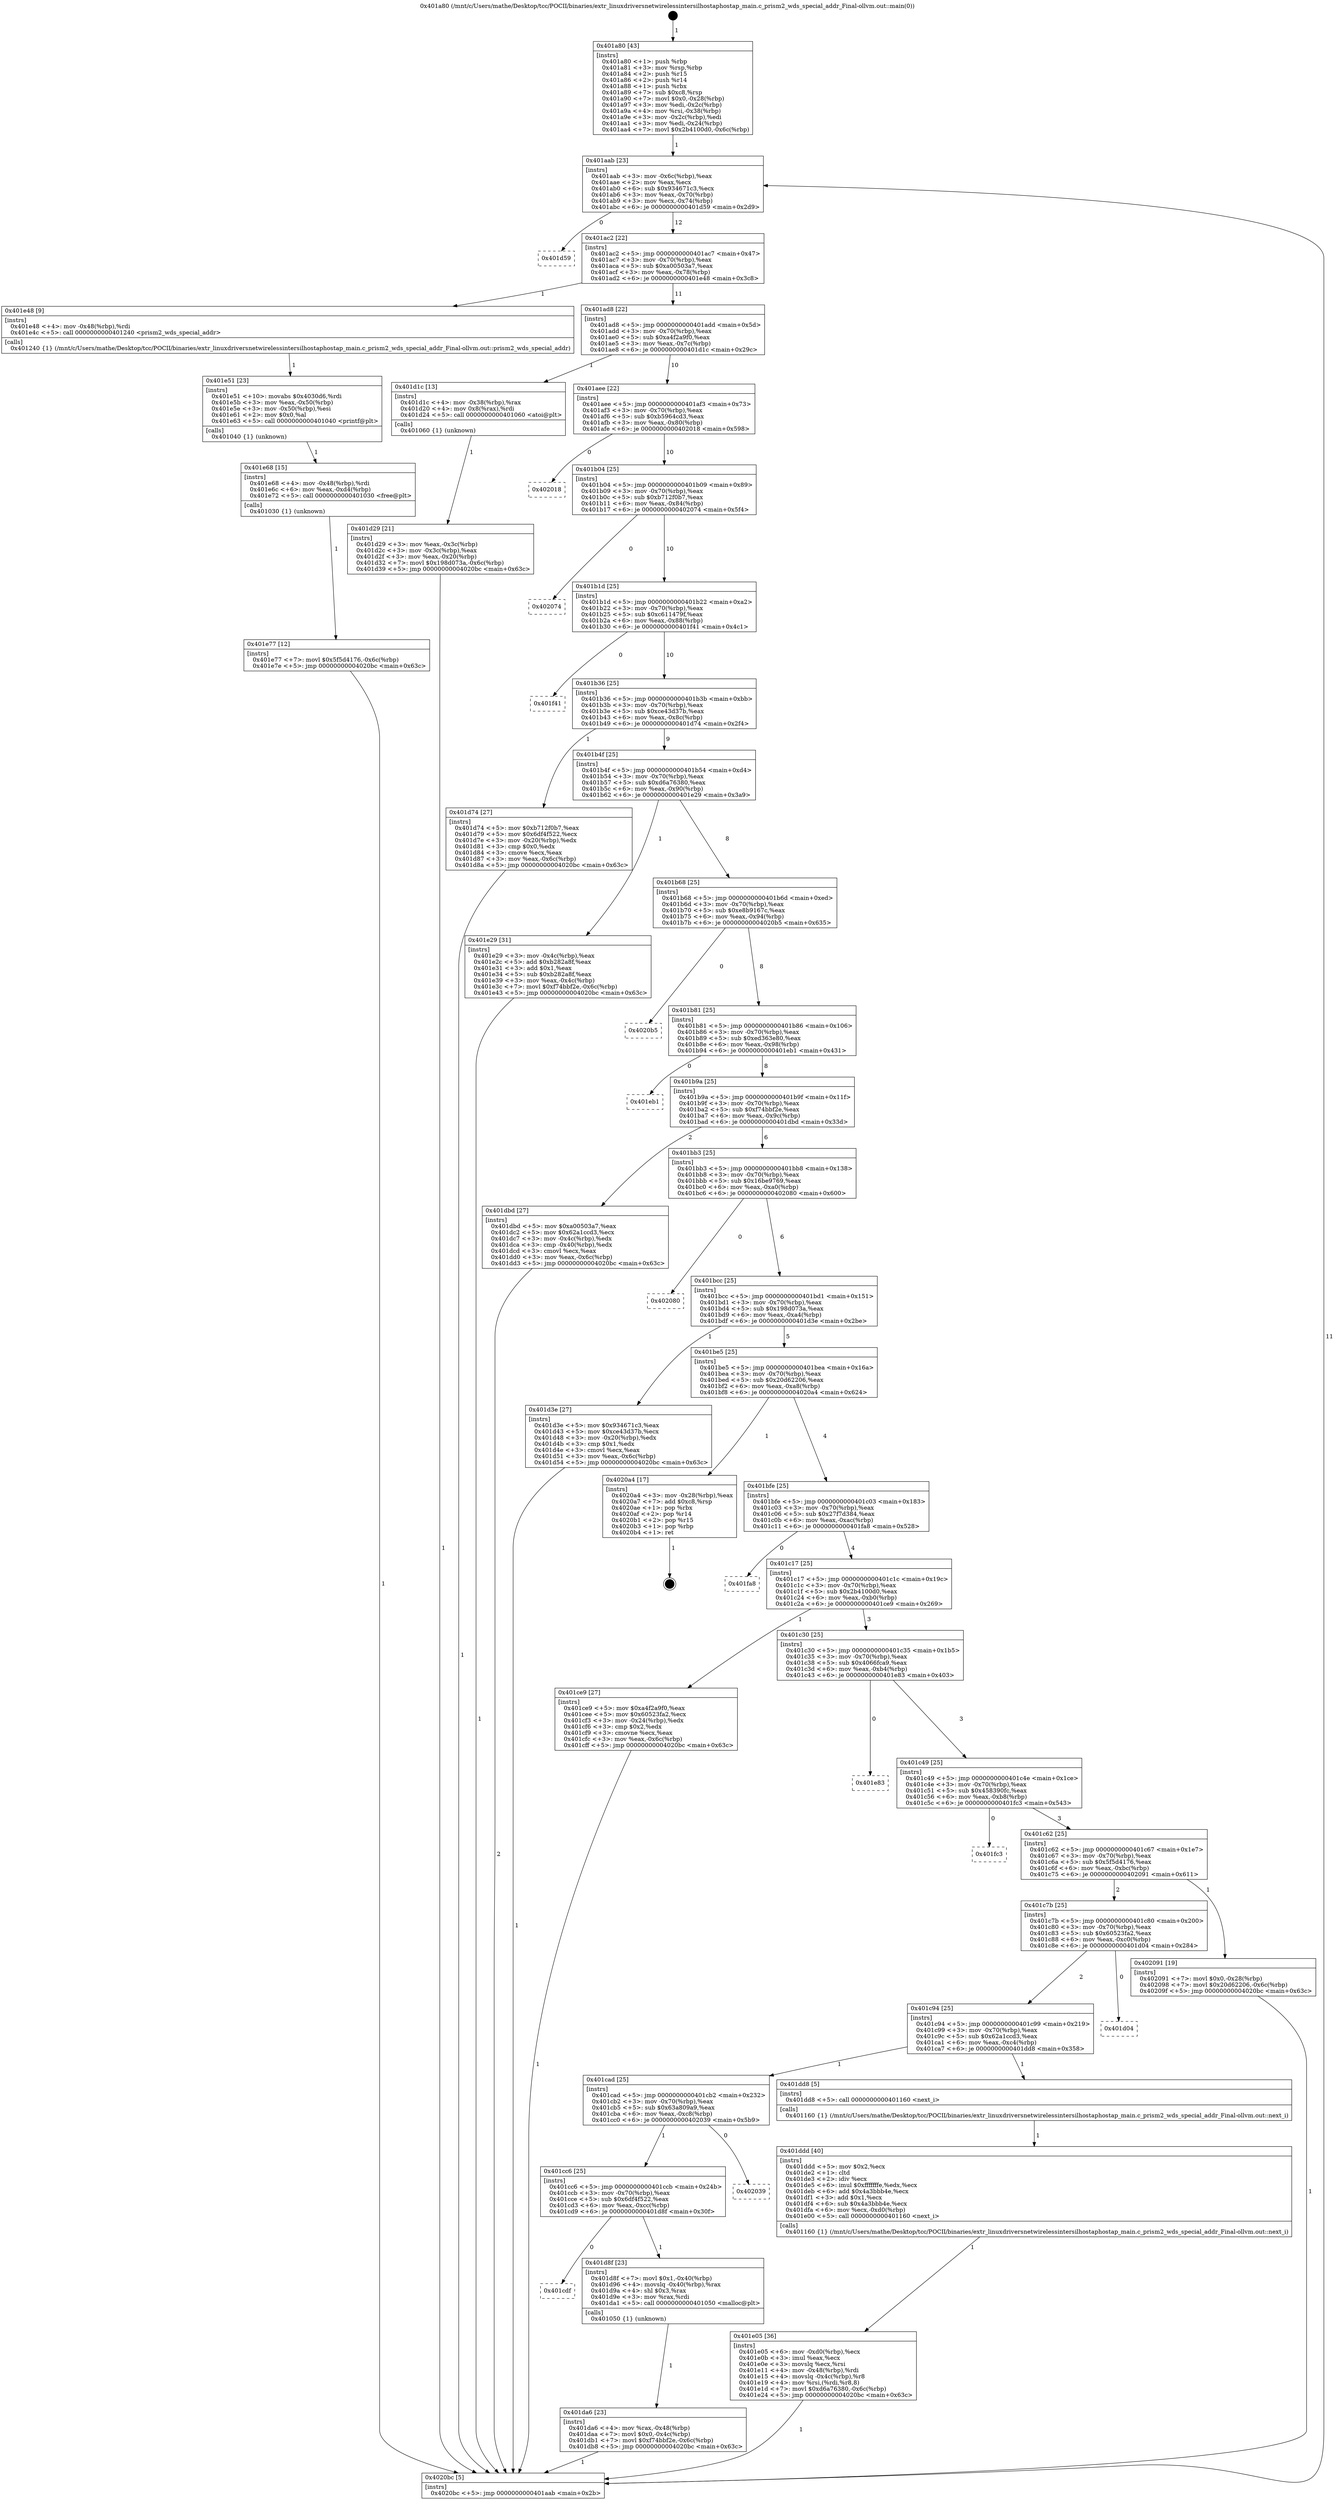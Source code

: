 digraph "0x401a80" {
  label = "0x401a80 (/mnt/c/Users/mathe/Desktop/tcc/POCII/binaries/extr_linuxdriversnetwirelessintersilhostaphostap_main.c_prism2_wds_special_addr_Final-ollvm.out::main(0))"
  labelloc = "t"
  node[shape=record]

  Entry [label="",width=0.3,height=0.3,shape=circle,fillcolor=black,style=filled]
  "0x401aab" [label="{
     0x401aab [23]\l
     | [instrs]\l
     &nbsp;&nbsp;0x401aab \<+3\>: mov -0x6c(%rbp),%eax\l
     &nbsp;&nbsp;0x401aae \<+2\>: mov %eax,%ecx\l
     &nbsp;&nbsp;0x401ab0 \<+6\>: sub $0x934671c3,%ecx\l
     &nbsp;&nbsp;0x401ab6 \<+3\>: mov %eax,-0x70(%rbp)\l
     &nbsp;&nbsp;0x401ab9 \<+3\>: mov %ecx,-0x74(%rbp)\l
     &nbsp;&nbsp;0x401abc \<+6\>: je 0000000000401d59 \<main+0x2d9\>\l
  }"]
  "0x401d59" [label="{
     0x401d59\l
  }", style=dashed]
  "0x401ac2" [label="{
     0x401ac2 [22]\l
     | [instrs]\l
     &nbsp;&nbsp;0x401ac2 \<+5\>: jmp 0000000000401ac7 \<main+0x47\>\l
     &nbsp;&nbsp;0x401ac7 \<+3\>: mov -0x70(%rbp),%eax\l
     &nbsp;&nbsp;0x401aca \<+5\>: sub $0xa00503a7,%eax\l
     &nbsp;&nbsp;0x401acf \<+3\>: mov %eax,-0x78(%rbp)\l
     &nbsp;&nbsp;0x401ad2 \<+6\>: je 0000000000401e48 \<main+0x3c8\>\l
  }"]
  Exit [label="",width=0.3,height=0.3,shape=circle,fillcolor=black,style=filled,peripheries=2]
  "0x401e48" [label="{
     0x401e48 [9]\l
     | [instrs]\l
     &nbsp;&nbsp;0x401e48 \<+4\>: mov -0x48(%rbp),%rdi\l
     &nbsp;&nbsp;0x401e4c \<+5\>: call 0000000000401240 \<prism2_wds_special_addr\>\l
     | [calls]\l
     &nbsp;&nbsp;0x401240 \{1\} (/mnt/c/Users/mathe/Desktop/tcc/POCII/binaries/extr_linuxdriversnetwirelessintersilhostaphostap_main.c_prism2_wds_special_addr_Final-ollvm.out::prism2_wds_special_addr)\l
  }"]
  "0x401ad8" [label="{
     0x401ad8 [22]\l
     | [instrs]\l
     &nbsp;&nbsp;0x401ad8 \<+5\>: jmp 0000000000401add \<main+0x5d\>\l
     &nbsp;&nbsp;0x401add \<+3\>: mov -0x70(%rbp),%eax\l
     &nbsp;&nbsp;0x401ae0 \<+5\>: sub $0xa4f2a9f0,%eax\l
     &nbsp;&nbsp;0x401ae5 \<+3\>: mov %eax,-0x7c(%rbp)\l
     &nbsp;&nbsp;0x401ae8 \<+6\>: je 0000000000401d1c \<main+0x29c\>\l
  }"]
  "0x401e77" [label="{
     0x401e77 [12]\l
     | [instrs]\l
     &nbsp;&nbsp;0x401e77 \<+7\>: movl $0x5f5d4176,-0x6c(%rbp)\l
     &nbsp;&nbsp;0x401e7e \<+5\>: jmp 00000000004020bc \<main+0x63c\>\l
  }"]
  "0x401d1c" [label="{
     0x401d1c [13]\l
     | [instrs]\l
     &nbsp;&nbsp;0x401d1c \<+4\>: mov -0x38(%rbp),%rax\l
     &nbsp;&nbsp;0x401d20 \<+4\>: mov 0x8(%rax),%rdi\l
     &nbsp;&nbsp;0x401d24 \<+5\>: call 0000000000401060 \<atoi@plt\>\l
     | [calls]\l
     &nbsp;&nbsp;0x401060 \{1\} (unknown)\l
  }"]
  "0x401aee" [label="{
     0x401aee [22]\l
     | [instrs]\l
     &nbsp;&nbsp;0x401aee \<+5\>: jmp 0000000000401af3 \<main+0x73\>\l
     &nbsp;&nbsp;0x401af3 \<+3\>: mov -0x70(%rbp),%eax\l
     &nbsp;&nbsp;0x401af6 \<+5\>: sub $0xb5964cd3,%eax\l
     &nbsp;&nbsp;0x401afb \<+3\>: mov %eax,-0x80(%rbp)\l
     &nbsp;&nbsp;0x401afe \<+6\>: je 0000000000402018 \<main+0x598\>\l
  }"]
  "0x401e68" [label="{
     0x401e68 [15]\l
     | [instrs]\l
     &nbsp;&nbsp;0x401e68 \<+4\>: mov -0x48(%rbp),%rdi\l
     &nbsp;&nbsp;0x401e6c \<+6\>: mov %eax,-0xd4(%rbp)\l
     &nbsp;&nbsp;0x401e72 \<+5\>: call 0000000000401030 \<free@plt\>\l
     | [calls]\l
     &nbsp;&nbsp;0x401030 \{1\} (unknown)\l
  }"]
  "0x402018" [label="{
     0x402018\l
  }", style=dashed]
  "0x401b04" [label="{
     0x401b04 [25]\l
     | [instrs]\l
     &nbsp;&nbsp;0x401b04 \<+5\>: jmp 0000000000401b09 \<main+0x89\>\l
     &nbsp;&nbsp;0x401b09 \<+3\>: mov -0x70(%rbp),%eax\l
     &nbsp;&nbsp;0x401b0c \<+5\>: sub $0xb712f0b7,%eax\l
     &nbsp;&nbsp;0x401b11 \<+6\>: mov %eax,-0x84(%rbp)\l
     &nbsp;&nbsp;0x401b17 \<+6\>: je 0000000000402074 \<main+0x5f4\>\l
  }"]
  "0x401e51" [label="{
     0x401e51 [23]\l
     | [instrs]\l
     &nbsp;&nbsp;0x401e51 \<+10\>: movabs $0x4030d6,%rdi\l
     &nbsp;&nbsp;0x401e5b \<+3\>: mov %eax,-0x50(%rbp)\l
     &nbsp;&nbsp;0x401e5e \<+3\>: mov -0x50(%rbp),%esi\l
     &nbsp;&nbsp;0x401e61 \<+2\>: mov $0x0,%al\l
     &nbsp;&nbsp;0x401e63 \<+5\>: call 0000000000401040 \<printf@plt\>\l
     | [calls]\l
     &nbsp;&nbsp;0x401040 \{1\} (unknown)\l
  }"]
  "0x402074" [label="{
     0x402074\l
  }", style=dashed]
  "0x401b1d" [label="{
     0x401b1d [25]\l
     | [instrs]\l
     &nbsp;&nbsp;0x401b1d \<+5\>: jmp 0000000000401b22 \<main+0xa2\>\l
     &nbsp;&nbsp;0x401b22 \<+3\>: mov -0x70(%rbp),%eax\l
     &nbsp;&nbsp;0x401b25 \<+5\>: sub $0xc611479f,%eax\l
     &nbsp;&nbsp;0x401b2a \<+6\>: mov %eax,-0x88(%rbp)\l
     &nbsp;&nbsp;0x401b30 \<+6\>: je 0000000000401f41 \<main+0x4c1\>\l
  }"]
  "0x401e05" [label="{
     0x401e05 [36]\l
     | [instrs]\l
     &nbsp;&nbsp;0x401e05 \<+6\>: mov -0xd0(%rbp),%ecx\l
     &nbsp;&nbsp;0x401e0b \<+3\>: imul %eax,%ecx\l
     &nbsp;&nbsp;0x401e0e \<+3\>: movslq %ecx,%rsi\l
     &nbsp;&nbsp;0x401e11 \<+4\>: mov -0x48(%rbp),%rdi\l
     &nbsp;&nbsp;0x401e15 \<+4\>: movslq -0x4c(%rbp),%r8\l
     &nbsp;&nbsp;0x401e19 \<+4\>: mov %rsi,(%rdi,%r8,8)\l
     &nbsp;&nbsp;0x401e1d \<+7\>: movl $0xd6a76380,-0x6c(%rbp)\l
     &nbsp;&nbsp;0x401e24 \<+5\>: jmp 00000000004020bc \<main+0x63c\>\l
  }"]
  "0x401f41" [label="{
     0x401f41\l
  }", style=dashed]
  "0x401b36" [label="{
     0x401b36 [25]\l
     | [instrs]\l
     &nbsp;&nbsp;0x401b36 \<+5\>: jmp 0000000000401b3b \<main+0xbb\>\l
     &nbsp;&nbsp;0x401b3b \<+3\>: mov -0x70(%rbp),%eax\l
     &nbsp;&nbsp;0x401b3e \<+5\>: sub $0xce43d37b,%eax\l
     &nbsp;&nbsp;0x401b43 \<+6\>: mov %eax,-0x8c(%rbp)\l
     &nbsp;&nbsp;0x401b49 \<+6\>: je 0000000000401d74 \<main+0x2f4\>\l
  }"]
  "0x401ddd" [label="{
     0x401ddd [40]\l
     | [instrs]\l
     &nbsp;&nbsp;0x401ddd \<+5\>: mov $0x2,%ecx\l
     &nbsp;&nbsp;0x401de2 \<+1\>: cltd\l
     &nbsp;&nbsp;0x401de3 \<+2\>: idiv %ecx\l
     &nbsp;&nbsp;0x401de5 \<+6\>: imul $0xfffffffe,%edx,%ecx\l
     &nbsp;&nbsp;0x401deb \<+6\>: add $0x4a3bbb4e,%ecx\l
     &nbsp;&nbsp;0x401df1 \<+3\>: add $0x1,%ecx\l
     &nbsp;&nbsp;0x401df4 \<+6\>: sub $0x4a3bbb4e,%ecx\l
     &nbsp;&nbsp;0x401dfa \<+6\>: mov %ecx,-0xd0(%rbp)\l
     &nbsp;&nbsp;0x401e00 \<+5\>: call 0000000000401160 \<next_i\>\l
     | [calls]\l
     &nbsp;&nbsp;0x401160 \{1\} (/mnt/c/Users/mathe/Desktop/tcc/POCII/binaries/extr_linuxdriversnetwirelessintersilhostaphostap_main.c_prism2_wds_special_addr_Final-ollvm.out::next_i)\l
  }"]
  "0x401d74" [label="{
     0x401d74 [27]\l
     | [instrs]\l
     &nbsp;&nbsp;0x401d74 \<+5\>: mov $0xb712f0b7,%eax\l
     &nbsp;&nbsp;0x401d79 \<+5\>: mov $0x6df4f522,%ecx\l
     &nbsp;&nbsp;0x401d7e \<+3\>: mov -0x20(%rbp),%edx\l
     &nbsp;&nbsp;0x401d81 \<+3\>: cmp $0x0,%edx\l
     &nbsp;&nbsp;0x401d84 \<+3\>: cmove %ecx,%eax\l
     &nbsp;&nbsp;0x401d87 \<+3\>: mov %eax,-0x6c(%rbp)\l
     &nbsp;&nbsp;0x401d8a \<+5\>: jmp 00000000004020bc \<main+0x63c\>\l
  }"]
  "0x401b4f" [label="{
     0x401b4f [25]\l
     | [instrs]\l
     &nbsp;&nbsp;0x401b4f \<+5\>: jmp 0000000000401b54 \<main+0xd4\>\l
     &nbsp;&nbsp;0x401b54 \<+3\>: mov -0x70(%rbp),%eax\l
     &nbsp;&nbsp;0x401b57 \<+5\>: sub $0xd6a76380,%eax\l
     &nbsp;&nbsp;0x401b5c \<+6\>: mov %eax,-0x90(%rbp)\l
     &nbsp;&nbsp;0x401b62 \<+6\>: je 0000000000401e29 \<main+0x3a9\>\l
  }"]
  "0x401da6" [label="{
     0x401da6 [23]\l
     | [instrs]\l
     &nbsp;&nbsp;0x401da6 \<+4\>: mov %rax,-0x48(%rbp)\l
     &nbsp;&nbsp;0x401daa \<+7\>: movl $0x0,-0x4c(%rbp)\l
     &nbsp;&nbsp;0x401db1 \<+7\>: movl $0xf74bbf2e,-0x6c(%rbp)\l
     &nbsp;&nbsp;0x401db8 \<+5\>: jmp 00000000004020bc \<main+0x63c\>\l
  }"]
  "0x401e29" [label="{
     0x401e29 [31]\l
     | [instrs]\l
     &nbsp;&nbsp;0x401e29 \<+3\>: mov -0x4c(%rbp),%eax\l
     &nbsp;&nbsp;0x401e2c \<+5\>: add $0xb282a8f,%eax\l
     &nbsp;&nbsp;0x401e31 \<+3\>: add $0x1,%eax\l
     &nbsp;&nbsp;0x401e34 \<+5\>: sub $0xb282a8f,%eax\l
     &nbsp;&nbsp;0x401e39 \<+3\>: mov %eax,-0x4c(%rbp)\l
     &nbsp;&nbsp;0x401e3c \<+7\>: movl $0xf74bbf2e,-0x6c(%rbp)\l
     &nbsp;&nbsp;0x401e43 \<+5\>: jmp 00000000004020bc \<main+0x63c\>\l
  }"]
  "0x401b68" [label="{
     0x401b68 [25]\l
     | [instrs]\l
     &nbsp;&nbsp;0x401b68 \<+5\>: jmp 0000000000401b6d \<main+0xed\>\l
     &nbsp;&nbsp;0x401b6d \<+3\>: mov -0x70(%rbp),%eax\l
     &nbsp;&nbsp;0x401b70 \<+5\>: sub $0xe8b9167c,%eax\l
     &nbsp;&nbsp;0x401b75 \<+6\>: mov %eax,-0x94(%rbp)\l
     &nbsp;&nbsp;0x401b7b \<+6\>: je 00000000004020b5 \<main+0x635\>\l
  }"]
  "0x401cdf" [label="{
     0x401cdf\l
  }", style=dashed]
  "0x4020b5" [label="{
     0x4020b5\l
  }", style=dashed]
  "0x401b81" [label="{
     0x401b81 [25]\l
     | [instrs]\l
     &nbsp;&nbsp;0x401b81 \<+5\>: jmp 0000000000401b86 \<main+0x106\>\l
     &nbsp;&nbsp;0x401b86 \<+3\>: mov -0x70(%rbp),%eax\l
     &nbsp;&nbsp;0x401b89 \<+5\>: sub $0xed363e80,%eax\l
     &nbsp;&nbsp;0x401b8e \<+6\>: mov %eax,-0x98(%rbp)\l
     &nbsp;&nbsp;0x401b94 \<+6\>: je 0000000000401eb1 \<main+0x431\>\l
  }"]
  "0x401d8f" [label="{
     0x401d8f [23]\l
     | [instrs]\l
     &nbsp;&nbsp;0x401d8f \<+7\>: movl $0x1,-0x40(%rbp)\l
     &nbsp;&nbsp;0x401d96 \<+4\>: movslq -0x40(%rbp),%rax\l
     &nbsp;&nbsp;0x401d9a \<+4\>: shl $0x3,%rax\l
     &nbsp;&nbsp;0x401d9e \<+3\>: mov %rax,%rdi\l
     &nbsp;&nbsp;0x401da1 \<+5\>: call 0000000000401050 \<malloc@plt\>\l
     | [calls]\l
     &nbsp;&nbsp;0x401050 \{1\} (unknown)\l
  }"]
  "0x401eb1" [label="{
     0x401eb1\l
  }", style=dashed]
  "0x401b9a" [label="{
     0x401b9a [25]\l
     | [instrs]\l
     &nbsp;&nbsp;0x401b9a \<+5\>: jmp 0000000000401b9f \<main+0x11f\>\l
     &nbsp;&nbsp;0x401b9f \<+3\>: mov -0x70(%rbp),%eax\l
     &nbsp;&nbsp;0x401ba2 \<+5\>: sub $0xf74bbf2e,%eax\l
     &nbsp;&nbsp;0x401ba7 \<+6\>: mov %eax,-0x9c(%rbp)\l
     &nbsp;&nbsp;0x401bad \<+6\>: je 0000000000401dbd \<main+0x33d\>\l
  }"]
  "0x401cc6" [label="{
     0x401cc6 [25]\l
     | [instrs]\l
     &nbsp;&nbsp;0x401cc6 \<+5\>: jmp 0000000000401ccb \<main+0x24b\>\l
     &nbsp;&nbsp;0x401ccb \<+3\>: mov -0x70(%rbp),%eax\l
     &nbsp;&nbsp;0x401cce \<+5\>: sub $0x6df4f522,%eax\l
     &nbsp;&nbsp;0x401cd3 \<+6\>: mov %eax,-0xcc(%rbp)\l
     &nbsp;&nbsp;0x401cd9 \<+6\>: je 0000000000401d8f \<main+0x30f\>\l
  }"]
  "0x401dbd" [label="{
     0x401dbd [27]\l
     | [instrs]\l
     &nbsp;&nbsp;0x401dbd \<+5\>: mov $0xa00503a7,%eax\l
     &nbsp;&nbsp;0x401dc2 \<+5\>: mov $0x62a1ccd3,%ecx\l
     &nbsp;&nbsp;0x401dc7 \<+3\>: mov -0x4c(%rbp),%edx\l
     &nbsp;&nbsp;0x401dca \<+3\>: cmp -0x40(%rbp),%edx\l
     &nbsp;&nbsp;0x401dcd \<+3\>: cmovl %ecx,%eax\l
     &nbsp;&nbsp;0x401dd0 \<+3\>: mov %eax,-0x6c(%rbp)\l
     &nbsp;&nbsp;0x401dd3 \<+5\>: jmp 00000000004020bc \<main+0x63c\>\l
  }"]
  "0x401bb3" [label="{
     0x401bb3 [25]\l
     | [instrs]\l
     &nbsp;&nbsp;0x401bb3 \<+5\>: jmp 0000000000401bb8 \<main+0x138\>\l
     &nbsp;&nbsp;0x401bb8 \<+3\>: mov -0x70(%rbp),%eax\l
     &nbsp;&nbsp;0x401bbb \<+5\>: sub $0x16be9769,%eax\l
     &nbsp;&nbsp;0x401bc0 \<+6\>: mov %eax,-0xa0(%rbp)\l
     &nbsp;&nbsp;0x401bc6 \<+6\>: je 0000000000402080 \<main+0x600\>\l
  }"]
  "0x402039" [label="{
     0x402039\l
  }", style=dashed]
  "0x402080" [label="{
     0x402080\l
  }", style=dashed]
  "0x401bcc" [label="{
     0x401bcc [25]\l
     | [instrs]\l
     &nbsp;&nbsp;0x401bcc \<+5\>: jmp 0000000000401bd1 \<main+0x151\>\l
     &nbsp;&nbsp;0x401bd1 \<+3\>: mov -0x70(%rbp),%eax\l
     &nbsp;&nbsp;0x401bd4 \<+5\>: sub $0x198d073a,%eax\l
     &nbsp;&nbsp;0x401bd9 \<+6\>: mov %eax,-0xa4(%rbp)\l
     &nbsp;&nbsp;0x401bdf \<+6\>: je 0000000000401d3e \<main+0x2be\>\l
  }"]
  "0x401cad" [label="{
     0x401cad [25]\l
     | [instrs]\l
     &nbsp;&nbsp;0x401cad \<+5\>: jmp 0000000000401cb2 \<main+0x232\>\l
     &nbsp;&nbsp;0x401cb2 \<+3\>: mov -0x70(%rbp),%eax\l
     &nbsp;&nbsp;0x401cb5 \<+5\>: sub $0x63a809a9,%eax\l
     &nbsp;&nbsp;0x401cba \<+6\>: mov %eax,-0xc8(%rbp)\l
     &nbsp;&nbsp;0x401cc0 \<+6\>: je 0000000000402039 \<main+0x5b9\>\l
  }"]
  "0x401d3e" [label="{
     0x401d3e [27]\l
     | [instrs]\l
     &nbsp;&nbsp;0x401d3e \<+5\>: mov $0x934671c3,%eax\l
     &nbsp;&nbsp;0x401d43 \<+5\>: mov $0xce43d37b,%ecx\l
     &nbsp;&nbsp;0x401d48 \<+3\>: mov -0x20(%rbp),%edx\l
     &nbsp;&nbsp;0x401d4b \<+3\>: cmp $0x1,%edx\l
     &nbsp;&nbsp;0x401d4e \<+3\>: cmovl %ecx,%eax\l
     &nbsp;&nbsp;0x401d51 \<+3\>: mov %eax,-0x6c(%rbp)\l
     &nbsp;&nbsp;0x401d54 \<+5\>: jmp 00000000004020bc \<main+0x63c\>\l
  }"]
  "0x401be5" [label="{
     0x401be5 [25]\l
     | [instrs]\l
     &nbsp;&nbsp;0x401be5 \<+5\>: jmp 0000000000401bea \<main+0x16a\>\l
     &nbsp;&nbsp;0x401bea \<+3\>: mov -0x70(%rbp),%eax\l
     &nbsp;&nbsp;0x401bed \<+5\>: sub $0x20d62206,%eax\l
     &nbsp;&nbsp;0x401bf2 \<+6\>: mov %eax,-0xa8(%rbp)\l
     &nbsp;&nbsp;0x401bf8 \<+6\>: je 00000000004020a4 \<main+0x624\>\l
  }"]
  "0x401dd8" [label="{
     0x401dd8 [5]\l
     | [instrs]\l
     &nbsp;&nbsp;0x401dd8 \<+5\>: call 0000000000401160 \<next_i\>\l
     | [calls]\l
     &nbsp;&nbsp;0x401160 \{1\} (/mnt/c/Users/mathe/Desktop/tcc/POCII/binaries/extr_linuxdriversnetwirelessintersilhostaphostap_main.c_prism2_wds_special_addr_Final-ollvm.out::next_i)\l
  }"]
  "0x4020a4" [label="{
     0x4020a4 [17]\l
     | [instrs]\l
     &nbsp;&nbsp;0x4020a4 \<+3\>: mov -0x28(%rbp),%eax\l
     &nbsp;&nbsp;0x4020a7 \<+7\>: add $0xc8,%rsp\l
     &nbsp;&nbsp;0x4020ae \<+1\>: pop %rbx\l
     &nbsp;&nbsp;0x4020af \<+2\>: pop %r14\l
     &nbsp;&nbsp;0x4020b1 \<+2\>: pop %r15\l
     &nbsp;&nbsp;0x4020b3 \<+1\>: pop %rbp\l
     &nbsp;&nbsp;0x4020b4 \<+1\>: ret\l
  }"]
  "0x401bfe" [label="{
     0x401bfe [25]\l
     | [instrs]\l
     &nbsp;&nbsp;0x401bfe \<+5\>: jmp 0000000000401c03 \<main+0x183\>\l
     &nbsp;&nbsp;0x401c03 \<+3\>: mov -0x70(%rbp),%eax\l
     &nbsp;&nbsp;0x401c06 \<+5\>: sub $0x27f7d384,%eax\l
     &nbsp;&nbsp;0x401c0b \<+6\>: mov %eax,-0xac(%rbp)\l
     &nbsp;&nbsp;0x401c11 \<+6\>: je 0000000000401fa8 \<main+0x528\>\l
  }"]
  "0x401c94" [label="{
     0x401c94 [25]\l
     | [instrs]\l
     &nbsp;&nbsp;0x401c94 \<+5\>: jmp 0000000000401c99 \<main+0x219\>\l
     &nbsp;&nbsp;0x401c99 \<+3\>: mov -0x70(%rbp),%eax\l
     &nbsp;&nbsp;0x401c9c \<+5\>: sub $0x62a1ccd3,%eax\l
     &nbsp;&nbsp;0x401ca1 \<+6\>: mov %eax,-0xc4(%rbp)\l
     &nbsp;&nbsp;0x401ca7 \<+6\>: je 0000000000401dd8 \<main+0x358\>\l
  }"]
  "0x401fa8" [label="{
     0x401fa8\l
  }", style=dashed]
  "0x401c17" [label="{
     0x401c17 [25]\l
     | [instrs]\l
     &nbsp;&nbsp;0x401c17 \<+5\>: jmp 0000000000401c1c \<main+0x19c\>\l
     &nbsp;&nbsp;0x401c1c \<+3\>: mov -0x70(%rbp),%eax\l
     &nbsp;&nbsp;0x401c1f \<+5\>: sub $0x2b4100d0,%eax\l
     &nbsp;&nbsp;0x401c24 \<+6\>: mov %eax,-0xb0(%rbp)\l
     &nbsp;&nbsp;0x401c2a \<+6\>: je 0000000000401ce9 \<main+0x269\>\l
  }"]
  "0x401d04" [label="{
     0x401d04\l
  }", style=dashed]
  "0x401ce9" [label="{
     0x401ce9 [27]\l
     | [instrs]\l
     &nbsp;&nbsp;0x401ce9 \<+5\>: mov $0xa4f2a9f0,%eax\l
     &nbsp;&nbsp;0x401cee \<+5\>: mov $0x60523fa2,%ecx\l
     &nbsp;&nbsp;0x401cf3 \<+3\>: mov -0x24(%rbp),%edx\l
     &nbsp;&nbsp;0x401cf6 \<+3\>: cmp $0x2,%edx\l
     &nbsp;&nbsp;0x401cf9 \<+3\>: cmovne %ecx,%eax\l
     &nbsp;&nbsp;0x401cfc \<+3\>: mov %eax,-0x6c(%rbp)\l
     &nbsp;&nbsp;0x401cff \<+5\>: jmp 00000000004020bc \<main+0x63c\>\l
  }"]
  "0x401c30" [label="{
     0x401c30 [25]\l
     | [instrs]\l
     &nbsp;&nbsp;0x401c30 \<+5\>: jmp 0000000000401c35 \<main+0x1b5\>\l
     &nbsp;&nbsp;0x401c35 \<+3\>: mov -0x70(%rbp),%eax\l
     &nbsp;&nbsp;0x401c38 \<+5\>: sub $0x4066fca9,%eax\l
     &nbsp;&nbsp;0x401c3d \<+6\>: mov %eax,-0xb4(%rbp)\l
     &nbsp;&nbsp;0x401c43 \<+6\>: je 0000000000401e83 \<main+0x403\>\l
  }"]
  "0x4020bc" [label="{
     0x4020bc [5]\l
     | [instrs]\l
     &nbsp;&nbsp;0x4020bc \<+5\>: jmp 0000000000401aab \<main+0x2b\>\l
  }"]
  "0x401a80" [label="{
     0x401a80 [43]\l
     | [instrs]\l
     &nbsp;&nbsp;0x401a80 \<+1\>: push %rbp\l
     &nbsp;&nbsp;0x401a81 \<+3\>: mov %rsp,%rbp\l
     &nbsp;&nbsp;0x401a84 \<+2\>: push %r15\l
     &nbsp;&nbsp;0x401a86 \<+2\>: push %r14\l
     &nbsp;&nbsp;0x401a88 \<+1\>: push %rbx\l
     &nbsp;&nbsp;0x401a89 \<+7\>: sub $0xc8,%rsp\l
     &nbsp;&nbsp;0x401a90 \<+7\>: movl $0x0,-0x28(%rbp)\l
     &nbsp;&nbsp;0x401a97 \<+3\>: mov %edi,-0x2c(%rbp)\l
     &nbsp;&nbsp;0x401a9a \<+4\>: mov %rsi,-0x38(%rbp)\l
     &nbsp;&nbsp;0x401a9e \<+3\>: mov -0x2c(%rbp),%edi\l
     &nbsp;&nbsp;0x401aa1 \<+3\>: mov %edi,-0x24(%rbp)\l
     &nbsp;&nbsp;0x401aa4 \<+7\>: movl $0x2b4100d0,-0x6c(%rbp)\l
  }"]
  "0x401d29" [label="{
     0x401d29 [21]\l
     | [instrs]\l
     &nbsp;&nbsp;0x401d29 \<+3\>: mov %eax,-0x3c(%rbp)\l
     &nbsp;&nbsp;0x401d2c \<+3\>: mov -0x3c(%rbp),%eax\l
     &nbsp;&nbsp;0x401d2f \<+3\>: mov %eax,-0x20(%rbp)\l
     &nbsp;&nbsp;0x401d32 \<+7\>: movl $0x198d073a,-0x6c(%rbp)\l
     &nbsp;&nbsp;0x401d39 \<+5\>: jmp 00000000004020bc \<main+0x63c\>\l
  }"]
  "0x401c7b" [label="{
     0x401c7b [25]\l
     | [instrs]\l
     &nbsp;&nbsp;0x401c7b \<+5\>: jmp 0000000000401c80 \<main+0x200\>\l
     &nbsp;&nbsp;0x401c80 \<+3\>: mov -0x70(%rbp),%eax\l
     &nbsp;&nbsp;0x401c83 \<+5\>: sub $0x60523fa2,%eax\l
     &nbsp;&nbsp;0x401c88 \<+6\>: mov %eax,-0xc0(%rbp)\l
     &nbsp;&nbsp;0x401c8e \<+6\>: je 0000000000401d04 \<main+0x284\>\l
  }"]
  "0x401e83" [label="{
     0x401e83\l
  }", style=dashed]
  "0x401c49" [label="{
     0x401c49 [25]\l
     | [instrs]\l
     &nbsp;&nbsp;0x401c49 \<+5\>: jmp 0000000000401c4e \<main+0x1ce\>\l
     &nbsp;&nbsp;0x401c4e \<+3\>: mov -0x70(%rbp),%eax\l
     &nbsp;&nbsp;0x401c51 \<+5\>: sub $0x458390fc,%eax\l
     &nbsp;&nbsp;0x401c56 \<+6\>: mov %eax,-0xb8(%rbp)\l
     &nbsp;&nbsp;0x401c5c \<+6\>: je 0000000000401fc3 \<main+0x543\>\l
  }"]
  "0x402091" [label="{
     0x402091 [19]\l
     | [instrs]\l
     &nbsp;&nbsp;0x402091 \<+7\>: movl $0x0,-0x28(%rbp)\l
     &nbsp;&nbsp;0x402098 \<+7\>: movl $0x20d62206,-0x6c(%rbp)\l
     &nbsp;&nbsp;0x40209f \<+5\>: jmp 00000000004020bc \<main+0x63c\>\l
  }"]
  "0x401fc3" [label="{
     0x401fc3\l
  }", style=dashed]
  "0x401c62" [label="{
     0x401c62 [25]\l
     | [instrs]\l
     &nbsp;&nbsp;0x401c62 \<+5\>: jmp 0000000000401c67 \<main+0x1e7\>\l
     &nbsp;&nbsp;0x401c67 \<+3\>: mov -0x70(%rbp),%eax\l
     &nbsp;&nbsp;0x401c6a \<+5\>: sub $0x5f5d4176,%eax\l
     &nbsp;&nbsp;0x401c6f \<+6\>: mov %eax,-0xbc(%rbp)\l
     &nbsp;&nbsp;0x401c75 \<+6\>: je 0000000000402091 \<main+0x611\>\l
  }"]
  Entry -> "0x401a80" [label=" 1"]
  "0x401aab" -> "0x401d59" [label=" 0"]
  "0x401aab" -> "0x401ac2" [label=" 12"]
  "0x4020a4" -> Exit [label=" 1"]
  "0x401ac2" -> "0x401e48" [label=" 1"]
  "0x401ac2" -> "0x401ad8" [label=" 11"]
  "0x402091" -> "0x4020bc" [label=" 1"]
  "0x401ad8" -> "0x401d1c" [label=" 1"]
  "0x401ad8" -> "0x401aee" [label=" 10"]
  "0x401e77" -> "0x4020bc" [label=" 1"]
  "0x401aee" -> "0x402018" [label=" 0"]
  "0x401aee" -> "0x401b04" [label=" 10"]
  "0x401e68" -> "0x401e77" [label=" 1"]
  "0x401b04" -> "0x402074" [label=" 0"]
  "0x401b04" -> "0x401b1d" [label=" 10"]
  "0x401e51" -> "0x401e68" [label=" 1"]
  "0x401b1d" -> "0x401f41" [label=" 0"]
  "0x401b1d" -> "0x401b36" [label=" 10"]
  "0x401e48" -> "0x401e51" [label=" 1"]
  "0x401b36" -> "0x401d74" [label=" 1"]
  "0x401b36" -> "0x401b4f" [label=" 9"]
  "0x401e29" -> "0x4020bc" [label=" 1"]
  "0x401b4f" -> "0x401e29" [label=" 1"]
  "0x401b4f" -> "0x401b68" [label=" 8"]
  "0x401e05" -> "0x4020bc" [label=" 1"]
  "0x401b68" -> "0x4020b5" [label=" 0"]
  "0x401b68" -> "0x401b81" [label=" 8"]
  "0x401ddd" -> "0x401e05" [label=" 1"]
  "0x401b81" -> "0x401eb1" [label=" 0"]
  "0x401b81" -> "0x401b9a" [label=" 8"]
  "0x401dd8" -> "0x401ddd" [label=" 1"]
  "0x401b9a" -> "0x401dbd" [label=" 2"]
  "0x401b9a" -> "0x401bb3" [label=" 6"]
  "0x401da6" -> "0x4020bc" [label=" 1"]
  "0x401bb3" -> "0x402080" [label=" 0"]
  "0x401bb3" -> "0x401bcc" [label=" 6"]
  "0x401d8f" -> "0x401da6" [label=" 1"]
  "0x401bcc" -> "0x401d3e" [label=" 1"]
  "0x401bcc" -> "0x401be5" [label=" 5"]
  "0x401cc6" -> "0x401d8f" [label=" 1"]
  "0x401be5" -> "0x4020a4" [label=" 1"]
  "0x401be5" -> "0x401bfe" [label=" 4"]
  "0x401dbd" -> "0x4020bc" [label=" 2"]
  "0x401bfe" -> "0x401fa8" [label=" 0"]
  "0x401bfe" -> "0x401c17" [label=" 4"]
  "0x401cad" -> "0x402039" [label=" 0"]
  "0x401c17" -> "0x401ce9" [label=" 1"]
  "0x401c17" -> "0x401c30" [label=" 3"]
  "0x401ce9" -> "0x4020bc" [label=" 1"]
  "0x401a80" -> "0x401aab" [label=" 1"]
  "0x4020bc" -> "0x401aab" [label=" 11"]
  "0x401d1c" -> "0x401d29" [label=" 1"]
  "0x401d29" -> "0x4020bc" [label=" 1"]
  "0x401d3e" -> "0x4020bc" [label=" 1"]
  "0x401d74" -> "0x4020bc" [label=" 1"]
  "0x401cc6" -> "0x401cdf" [label=" 0"]
  "0x401c30" -> "0x401e83" [label=" 0"]
  "0x401c30" -> "0x401c49" [label=" 3"]
  "0x401c94" -> "0x401dd8" [label=" 1"]
  "0x401c49" -> "0x401fc3" [label=" 0"]
  "0x401c49" -> "0x401c62" [label=" 3"]
  "0x401cad" -> "0x401cc6" [label=" 1"]
  "0x401c62" -> "0x402091" [label=" 1"]
  "0x401c62" -> "0x401c7b" [label=" 2"]
  "0x401c94" -> "0x401cad" [label=" 1"]
  "0x401c7b" -> "0x401d04" [label=" 0"]
  "0x401c7b" -> "0x401c94" [label=" 2"]
}
